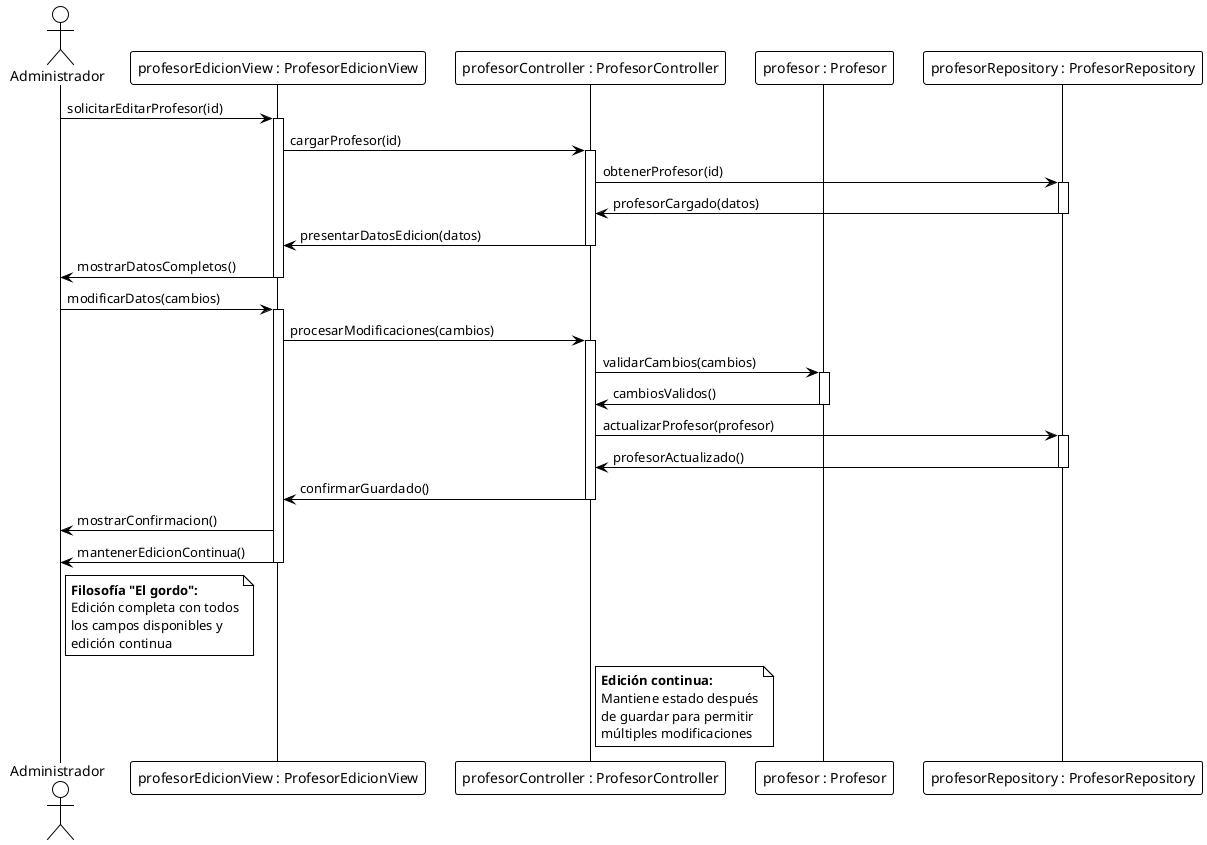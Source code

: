 @startuml editarProfesor-analisis-secuencia
!theme plain

actor "Administrador" as admin
participant "profesorEdicionView : ProfesorEdicionView" as view
participant "profesorController : ProfesorController" as controller
participant "profesor : Profesor" as profesor
participant "profesorRepository : ProfesorRepository" as repository

admin -> view : solicitarEditarProfesor(id)
activate view

view -> controller : cargarProfesor(id)
activate controller

controller -> repository : obtenerProfesor(id)
activate repository
repository -> controller : profesorCargado(datos)
deactivate repository

controller -> view : presentarDatosEdicion(datos)
deactivate controller

view -> admin : mostrarDatosCompletos()
deactivate view

admin -> view : modificarDatos(cambios)
activate view

view -> controller : procesarModificaciones(cambios)
activate controller

controller -> profesor : validarCambios(cambios)
activate profesor
profesor -> controller : cambiosValidos()
deactivate profesor

controller -> repository : actualizarProfesor(profesor)
activate repository
repository -> controller : profesorActualizado()
deactivate repository

controller -> view : confirmarGuardado()
deactivate controller

view -> admin : mostrarConfirmacion()
view -> admin : mantenerEdicionContinua()
deactivate view

note right of admin
  <b>Filosofía "El gordo":</b>
  Edición completa con todos
  los campos disponibles y
  edición continua
end note

note right of controller
  <b>Edición continua:</b>
  Mantiene estado después
  de guardar para permitir
  múltiples modificaciones
end note

@enduml
